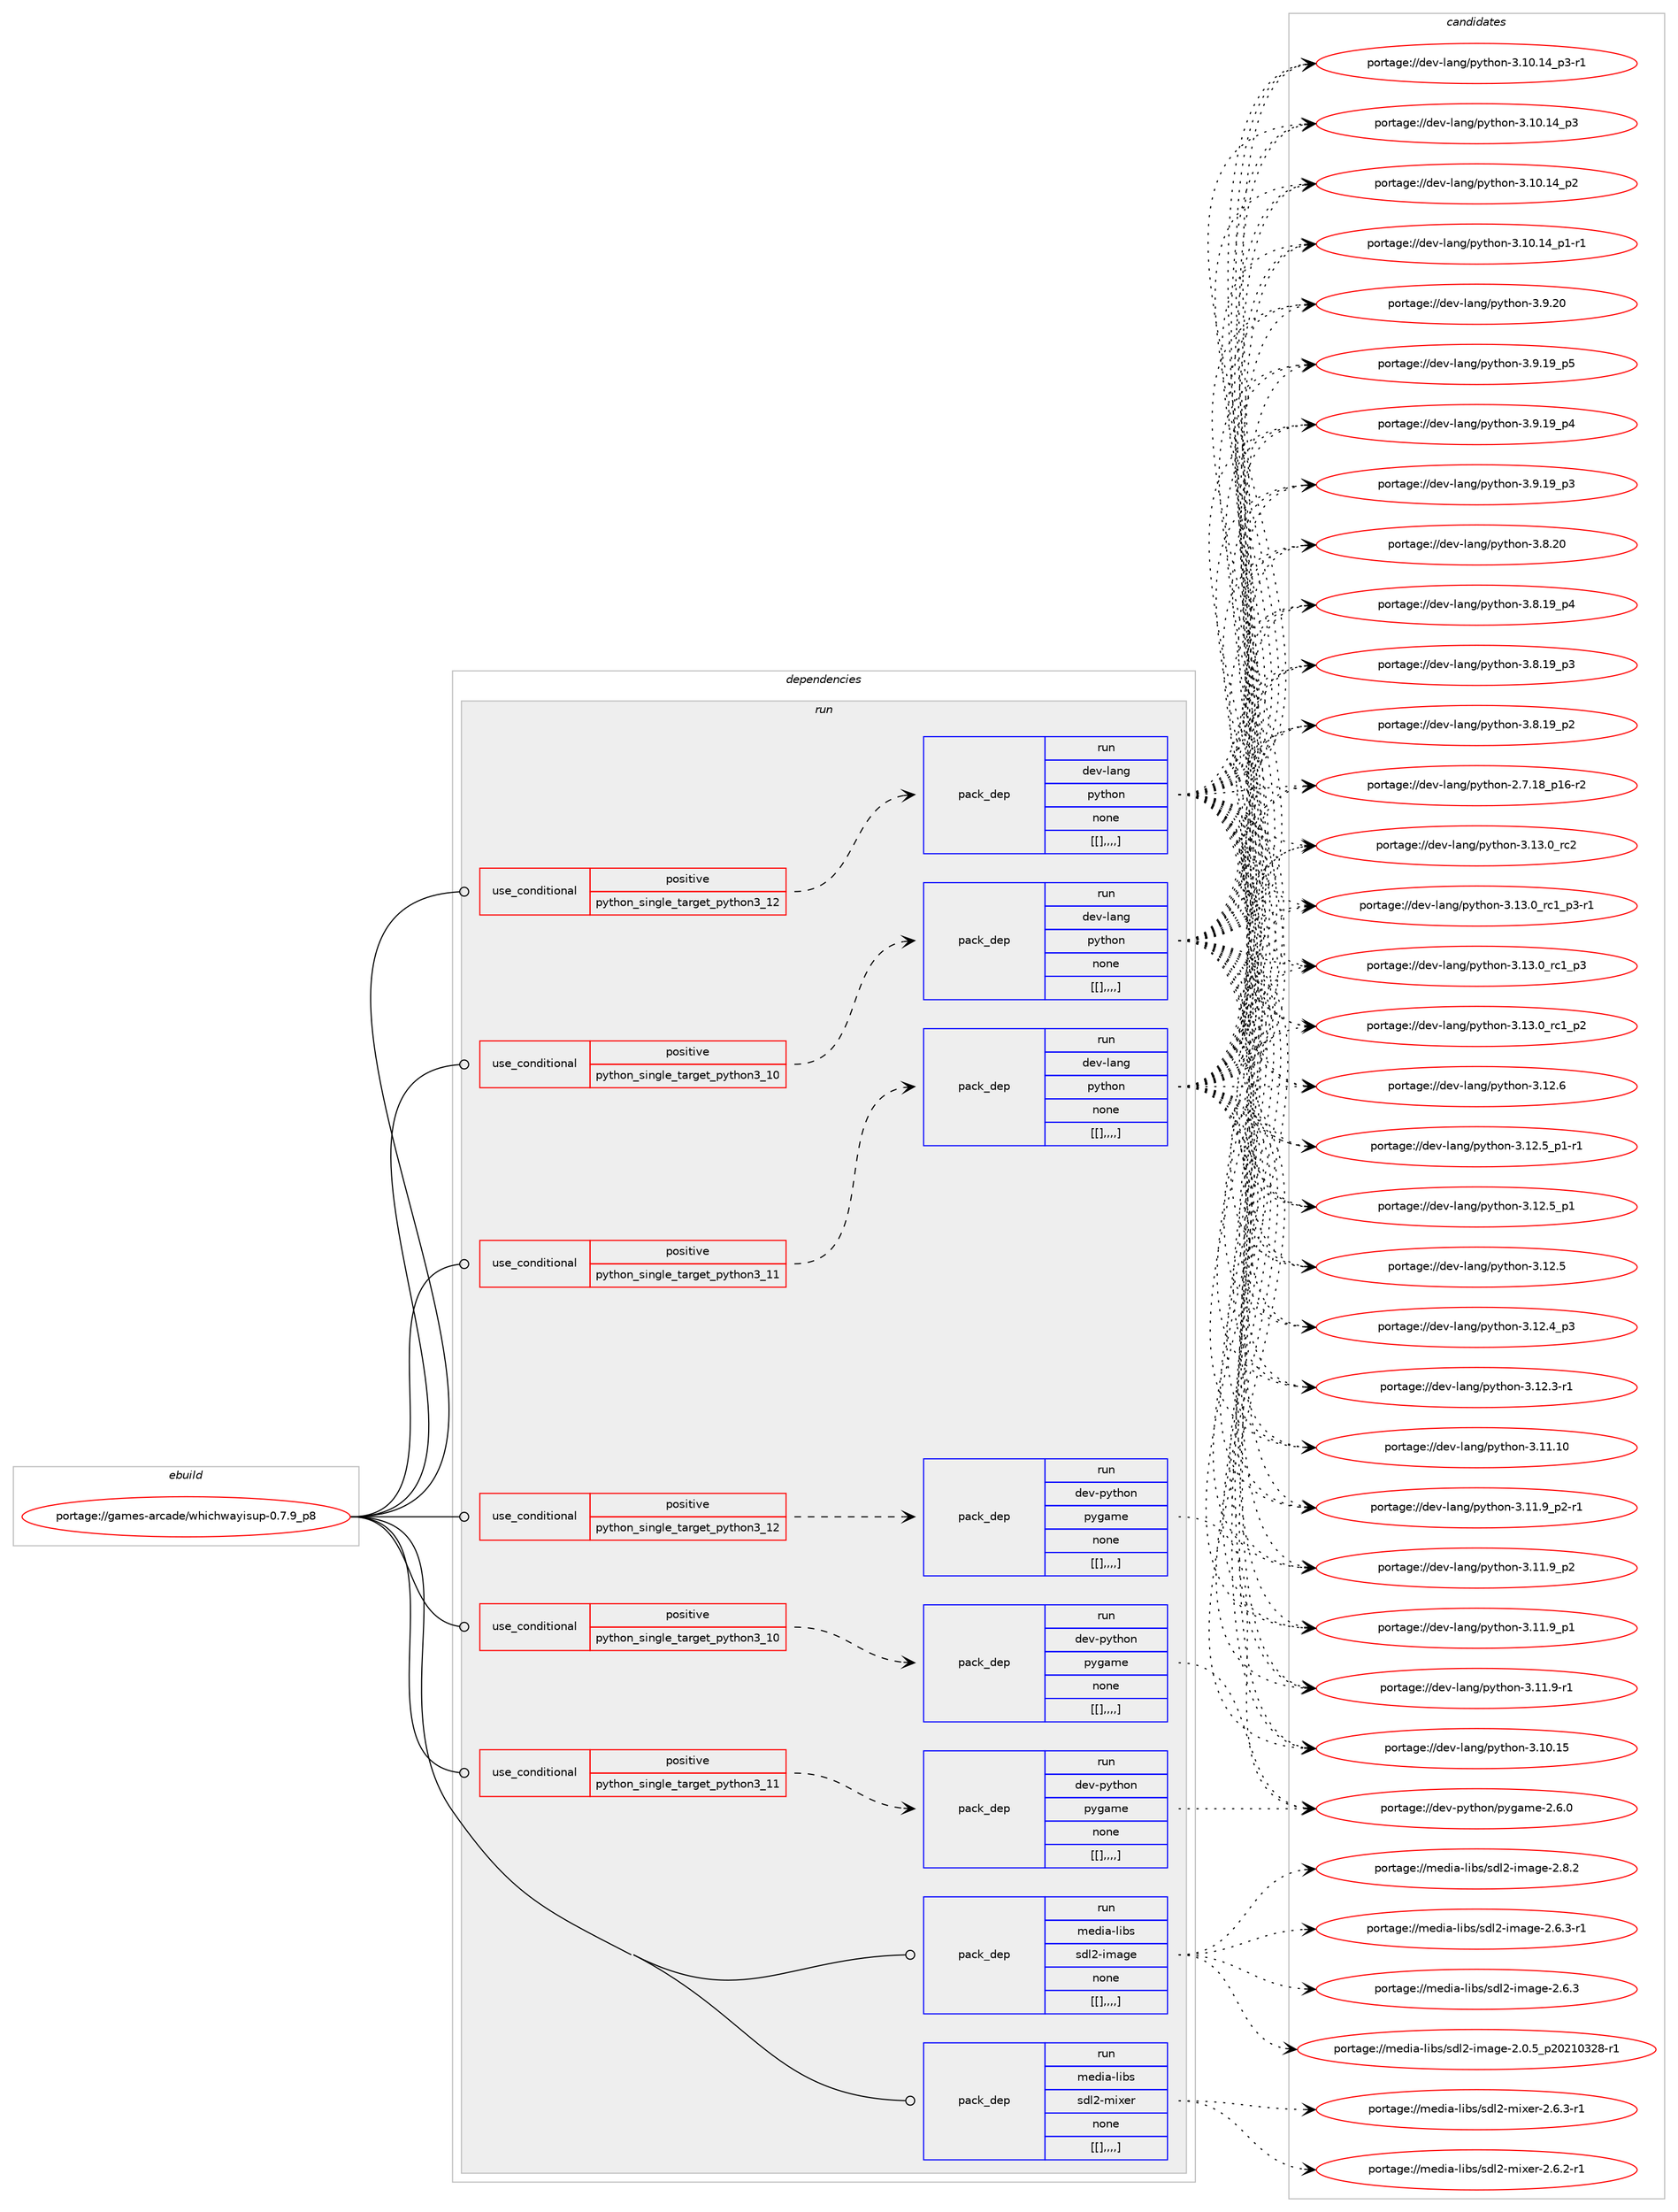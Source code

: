 digraph prolog {

# *************
# Graph options
# *************

newrank=true;
concentrate=true;
compound=true;
graph [rankdir=LR,fontname=Helvetica,fontsize=10,ranksep=1.5];#, ranksep=2.5, nodesep=0.2];
edge  [arrowhead=vee];
node  [fontname=Helvetica,fontsize=10];

# **********
# The ebuild
# **********

subgraph cluster_leftcol {
color=gray;
label=<<i>ebuild</i>>;
id [label="portage://games-arcade/whichwayisup-0.7.9_p8", color=red, width=4, href="../games-arcade/whichwayisup-0.7.9_p8.svg"];
}

# ****************
# The dependencies
# ****************

subgraph cluster_midcol {
color=gray;
label=<<i>dependencies</i>>;
subgraph cluster_compile {
fillcolor="#eeeeee";
style=filled;
label=<<i>compile</i>>;
}
subgraph cluster_compileandrun {
fillcolor="#eeeeee";
style=filled;
label=<<i>compile and run</i>>;
}
subgraph cluster_run {
fillcolor="#eeeeee";
style=filled;
label=<<i>run</i>>;
subgraph cond64754 {
dependency229251 [label=<<TABLE BORDER="0" CELLBORDER="1" CELLSPACING="0" CELLPADDING="4"><TR><TD ROWSPAN="3" CELLPADDING="10">use_conditional</TD></TR><TR><TD>positive</TD></TR><TR><TD>python_single_target_python3_10</TD></TR></TABLE>>, shape=none, color=red];
subgraph pack163025 {
dependency229252 [label=<<TABLE BORDER="0" CELLBORDER="1" CELLSPACING="0" CELLPADDING="4" WIDTH="220"><TR><TD ROWSPAN="6" CELLPADDING="30">pack_dep</TD></TR><TR><TD WIDTH="110">run</TD></TR><TR><TD>dev-lang</TD></TR><TR><TD>python</TD></TR><TR><TD>none</TD></TR><TR><TD>[[],,,,]</TD></TR></TABLE>>, shape=none, color=blue];
}
dependency229251:e -> dependency229252:w [weight=20,style="dashed",arrowhead="vee"];
}
id:e -> dependency229251:w [weight=20,style="solid",arrowhead="odot"];
subgraph cond64755 {
dependency229253 [label=<<TABLE BORDER="0" CELLBORDER="1" CELLSPACING="0" CELLPADDING="4"><TR><TD ROWSPAN="3" CELLPADDING="10">use_conditional</TD></TR><TR><TD>positive</TD></TR><TR><TD>python_single_target_python3_10</TD></TR></TABLE>>, shape=none, color=red];
subgraph pack163026 {
dependency229254 [label=<<TABLE BORDER="0" CELLBORDER="1" CELLSPACING="0" CELLPADDING="4" WIDTH="220"><TR><TD ROWSPAN="6" CELLPADDING="30">pack_dep</TD></TR><TR><TD WIDTH="110">run</TD></TR><TR><TD>dev-python</TD></TR><TR><TD>pygame</TD></TR><TR><TD>none</TD></TR><TR><TD>[[],,,,]</TD></TR></TABLE>>, shape=none, color=blue];
}
dependency229253:e -> dependency229254:w [weight=20,style="dashed",arrowhead="vee"];
}
id:e -> dependency229253:w [weight=20,style="solid",arrowhead="odot"];
subgraph cond64756 {
dependency229255 [label=<<TABLE BORDER="0" CELLBORDER="1" CELLSPACING="0" CELLPADDING="4"><TR><TD ROWSPAN="3" CELLPADDING="10">use_conditional</TD></TR><TR><TD>positive</TD></TR><TR><TD>python_single_target_python3_11</TD></TR></TABLE>>, shape=none, color=red];
subgraph pack163027 {
dependency229256 [label=<<TABLE BORDER="0" CELLBORDER="1" CELLSPACING="0" CELLPADDING="4" WIDTH="220"><TR><TD ROWSPAN="6" CELLPADDING="30">pack_dep</TD></TR><TR><TD WIDTH="110">run</TD></TR><TR><TD>dev-lang</TD></TR><TR><TD>python</TD></TR><TR><TD>none</TD></TR><TR><TD>[[],,,,]</TD></TR></TABLE>>, shape=none, color=blue];
}
dependency229255:e -> dependency229256:w [weight=20,style="dashed",arrowhead="vee"];
}
id:e -> dependency229255:w [weight=20,style="solid",arrowhead="odot"];
subgraph cond64757 {
dependency229257 [label=<<TABLE BORDER="0" CELLBORDER="1" CELLSPACING="0" CELLPADDING="4"><TR><TD ROWSPAN="3" CELLPADDING="10">use_conditional</TD></TR><TR><TD>positive</TD></TR><TR><TD>python_single_target_python3_11</TD></TR></TABLE>>, shape=none, color=red];
subgraph pack163028 {
dependency229258 [label=<<TABLE BORDER="0" CELLBORDER="1" CELLSPACING="0" CELLPADDING="4" WIDTH="220"><TR><TD ROWSPAN="6" CELLPADDING="30">pack_dep</TD></TR><TR><TD WIDTH="110">run</TD></TR><TR><TD>dev-python</TD></TR><TR><TD>pygame</TD></TR><TR><TD>none</TD></TR><TR><TD>[[],,,,]</TD></TR></TABLE>>, shape=none, color=blue];
}
dependency229257:e -> dependency229258:w [weight=20,style="dashed",arrowhead="vee"];
}
id:e -> dependency229257:w [weight=20,style="solid",arrowhead="odot"];
subgraph cond64758 {
dependency229259 [label=<<TABLE BORDER="0" CELLBORDER="1" CELLSPACING="0" CELLPADDING="4"><TR><TD ROWSPAN="3" CELLPADDING="10">use_conditional</TD></TR><TR><TD>positive</TD></TR><TR><TD>python_single_target_python3_12</TD></TR></TABLE>>, shape=none, color=red];
subgraph pack163029 {
dependency229260 [label=<<TABLE BORDER="0" CELLBORDER="1" CELLSPACING="0" CELLPADDING="4" WIDTH="220"><TR><TD ROWSPAN="6" CELLPADDING="30">pack_dep</TD></TR><TR><TD WIDTH="110">run</TD></TR><TR><TD>dev-lang</TD></TR><TR><TD>python</TD></TR><TR><TD>none</TD></TR><TR><TD>[[],,,,]</TD></TR></TABLE>>, shape=none, color=blue];
}
dependency229259:e -> dependency229260:w [weight=20,style="dashed",arrowhead="vee"];
}
id:e -> dependency229259:w [weight=20,style="solid",arrowhead="odot"];
subgraph cond64759 {
dependency229261 [label=<<TABLE BORDER="0" CELLBORDER="1" CELLSPACING="0" CELLPADDING="4"><TR><TD ROWSPAN="3" CELLPADDING="10">use_conditional</TD></TR><TR><TD>positive</TD></TR><TR><TD>python_single_target_python3_12</TD></TR></TABLE>>, shape=none, color=red];
subgraph pack163030 {
dependency229262 [label=<<TABLE BORDER="0" CELLBORDER="1" CELLSPACING="0" CELLPADDING="4" WIDTH="220"><TR><TD ROWSPAN="6" CELLPADDING="30">pack_dep</TD></TR><TR><TD WIDTH="110">run</TD></TR><TR><TD>dev-python</TD></TR><TR><TD>pygame</TD></TR><TR><TD>none</TD></TR><TR><TD>[[],,,,]</TD></TR></TABLE>>, shape=none, color=blue];
}
dependency229261:e -> dependency229262:w [weight=20,style="dashed",arrowhead="vee"];
}
id:e -> dependency229261:w [weight=20,style="solid",arrowhead="odot"];
subgraph pack163031 {
dependency229263 [label=<<TABLE BORDER="0" CELLBORDER="1" CELLSPACING="0" CELLPADDING="4" WIDTH="220"><TR><TD ROWSPAN="6" CELLPADDING="30">pack_dep</TD></TR><TR><TD WIDTH="110">run</TD></TR><TR><TD>media-libs</TD></TR><TR><TD>sdl2-image</TD></TR><TR><TD>none</TD></TR><TR><TD>[[],,,,]</TD></TR></TABLE>>, shape=none, color=blue];
}
id:e -> dependency229263:w [weight=20,style="solid",arrowhead="odot"];
subgraph pack163032 {
dependency229264 [label=<<TABLE BORDER="0" CELLBORDER="1" CELLSPACING="0" CELLPADDING="4" WIDTH="220"><TR><TD ROWSPAN="6" CELLPADDING="30">pack_dep</TD></TR><TR><TD WIDTH="110">run</TD></TR><TR><TD>media-libs</TD></TR><TR><TD>sdl2-mixer</TD></TR><TR><TD>none</TD></TR><TR><TD>[[],,,,]</TD></TR></TABLE>>, shape=none, color=blue];
}
id:e -> dependency229264:w [weight=20,style="solid",arrowhead="odot"];
}
}

# **************
# The candidates
# **************

subgraph cluster_choices {
rank=same;
color=gray;
label=<<i>candidates</i>>;

subgraph choice163025 {
color=black;
nodesep=1;
choice10010111845108971101034711212111610411111045514649514648951149950 [label="portage://dev-lang/python-3.13.0_rc2", color=red, width=4,href="../dev-lang/python-3.13.0_rc2.svg"];
choice1001011184510897110103471121211161041111104551464951464895114994995112514511449 [label="portage://dev-lang/python-3.13.0_rc1_p3-r1", color=red, width=4,href="../dev-lang/python-3.13.0_rc1_p3-r1.svg"];
choice100101118451089711010347112121116104111110455146495146489511499499511251 [label="portage://dev-lang/python-3.13.0_rc1_p3", color=red, width=4,href="../dev-lang/python-3.13.0_rc1_p3.svg"];
choice100101118451089711010347112121116104111110455146495146489511499499511250 [label="portage://dev-lang/python-3.13.0_rc1_p2", color=red, width=4,href="../dev-lang/python-3.13.0_rc1_p2.svg"];
choice10010111845108971101034711212111610411111045514649504654 [label="portage://dev-lang/python-3.12.6", color=red, width=4,href="../dev-lang/python-3.12.6.svg"];
choice1001011184510897110103471121211161041111104551464950465395112494511449 [label="portage://dev-lang/python-3.12.5_p1-r1", color=red, width=4,href="../dev-lang/python-3.12.5_p1-r1.svg"];
choice100101118451089711010347112121116104111110455146495046539511249 [label="portage://dev-lang/python-3.12.5_p1", color=red, width=4,href="../dev-lang/python-3.12.5_p1.svg"];
choice10010111845108971101034711212111610411111045514649504653 [label="portage://dev-lang/python-3.12.5", color=red, width=4,href="../dev-lang/python-3.12.5.svg"];
choice100101118451089711010347112121116104111110455146495046529511251 [label="portage://dev-lang/python-3.12.4_p3", color=red, width=4,href="../dev-lang/python-3.12.4_p3.svg"];
choice100101118451089711010347112121116104111110455146495046514511449 [label="portage://dev-lang/python-3.12.3-r1", color=red, width=4,href="../dev-lang/python-3.12.3-r1.svg"];
choice1001011184510897110103471121211161041111104551464949464948 [label="portage://dev-lang/python-3.11.10", color=red, width=4,href="../dev-lang/python-3.11.10.svg"];
choice1001011184510897110103471121211161041111104551464949465795112504511449 [label="portage://dev-lang/python-3.11.9_p2-r1", color=red, width=4,href="../dev-lang/python-3.11.9_p2-r1.svg"];
choice100101118451089711010347112121116104111110455146494946579511250 [label="portage://dev-lang/python-3.11.9_p2", color=red, width=4,href="../dev-lang/python-3.11.9_p2.svg"];
choice100101118451089711010347112121116104111110455146494946579511249 [label="portage://dev-lang/python-3.11.9_p1", color=red, width=4,href="../dev-lang/python-3.11.9_p1.svg"];
choice100101118451089711010347112121116104111110455146494946574511449 [label="portage://dev-lang/python-3.11.9-r1", color=red, width=4,href="../dev-lang/python-3.11.9-r1.svg"];
choice1001011184510897110103471121211161041111104551464948464953 [label="portage://dev-lang/python-3.10.15", color=red, width=4,href="../dev-lang/python-3.10.15.svg"];
choice100101118451089711010347112121116104111110455146494846495295112514511449 [label="portage://dev-lang/python-3.10.14_p3-r1", color=red, width=4,href="../dev-lang/python-3.10.14_p3-r1.svg"];
choice10010111845108971101034711212111610411111045514649484649529511251 [label="portage://dev-lang/python-3.10.14_p3", color=red, width=4,href="../dev-lang/python-3.10.14_p3.svg"];
choice10010111845108971101034711212111610411111045514649484649529511250 [label="portage://dev-lang/python-3.10.14_p2", color=red, width=4,href="../dev-lang/python-3.10.14_p2.svg"];
choice100101118451089711010347112121116104111110455146494846495295112494511449 [label="portage://dev-lang/python-3.10.14_p1-r1", color=red, width=4,href="../dev-lang/python-3.10.14_p1-r1.svg"];
choice10010111845108971101034711212111610411111045514657465048 [label="portage://dev-lang/python-3.9.20", color=red, width=4,href="../dev-lang/python-3.9.20.svg"];
choice100101118451089711010347112121116104111110455146574649579511253 [label="portage://dev-lang/python-3.9.19_p5", color=red, width=4,href="../dev-lang/python-3.9.19_p5.svg"];
choice100101118451089711010347112121116104111110455146574649579511252 [label="portage://dev-lang/python-3.9.19_p4", color=red, width=4,href="../dev-lang/python-3.9.19_p4.svg"];
choice100101118451089711010347112121116104111110455146574649579511251 [label="portage://dev-lang/python-3.9.19_p3", color=red, width=4,href="../dev-lang/python-3.9.19_p3.svg"];
choice10010111845108971101034711212111610411111045514656465048 [label="portage://dev-lang/python-3.8.20", color=red, width=4,href="../dev-lang/python-3.8.20.svg"];
choice100101118451089711010347112121116104111110455146564649579511252 [label="portage://dev-lang/python-3.8.19_p4", color=red, width=4,href="../dev-lang/python-3.8.19_p4.svg"];
choice100101118451089711010347112121116104111110455146564649579511251 [label="portage://dev-lang/python-3.8.19_p3", color=red, width=4,href="../dev-lang/python-3.8.19_p3.svg"];
choice100101118451089711010347112121116104111110455146564649579511250 [label="portage://dev-lang/python-3.8.19_p2", color=red, width=4,href="../dev-lang/python-3.8.19_p2.svg"];
choice100101118451089711010347112121116104111110455046554649569511249544511450 [label="portage://dev-lang/python-2.7.18_p16-r2", color=red, width=4,href="../dev-lang/python-2.7.18_p16-r2.svg"];
dependency229252:e -> choice10010111845108971101034711212111610411111045514649514648951149950:w [style=dotted,weight="100"];
dependency229252:e -> choice1001011184510897110103471121211161041111104551464951464895114994995112514511449:w [style=dotted,weight="100"];
dependency229252:e -> choice100101118451089711010347112121116104111110455146495146489511499499511251:w [style=dotted,weight="100"];
dependency229252:e -> choice100101118451089711010347112121116104111110455146495146489511499499511250:w [style=dotted,weight="100"];
dependency229252:e -> choice10010111845108971101034711212111610411111045514649504654:w [style=dotted,weight="100"];
dependency229252:e -> choice1001011184510897110103471121211161041111104551464950465395112494511449:w [style=dotted,weight="100"];
dependency229252:e -> choice100101118451089711010347112121116104111110455146495046539511249:w [style=dotted,weight="100"];
dependency229252:e -> choice10010111845108971101034711212111610411111045514649504653:w [style=dotted,weight="100"];
dependency229252:e -> choice100101118451089711010347112121116104111110455146495046529511251:w [style=dotted,weight="100"];
dependency229252:e -> choice100101118451089711010347112121116104111110455146495046514511449:w [style=dotted,weight="100"];
dependency229252:e -> choice1001011184510897110103471121211161041111104551464949464948:w [style=dotted,weight="100"];
dependency229252:e -> choice1001011184510897110103471121211161041111104551464949465795112504511449:w [style=dotted,weight="100"];
dependency229252:e -> choice100101118451089711010347112121116104111110455146494946579511250:w [style=dotted,weight="100"];
dependency229252:e -> choice100101118451089711010347112121116104111110455146494946579511249:w [style=dotted,weight="100"];
dependency229252:e -> choice100101118451089711010347112121116104111110455146494946574511449:w [style=dotted,weight="100"];
dependency229252:e -> choice1001011184510897110103471121211161041111104551464948464953:w [style=dotted,weight="100"];
dependency229252:e -> choice100101118451089711010347112121116104111110455146494846495295112514511449:w [style=dotted,weight="100"];
dependency229252:e -> choice10010111845108971101034711212111610411111045514649484649529511251:w [style=dotted,weight="100"];
dependency229252:e -> choice10010111845108971101034711212111610411111045514649484649529511250:w [style=dotted,weight="100"];
dependency229252:e -> choice100101118451089711010347112121116104111110455146494846495295112494511449:w [style=dotted,weight="100"];
dependency229252:e -> choice10010111845108971101034711212111610411111045514657465048:w [style=dotted,weight="100"];
dependency229252:e -> choice100101118451089711010347112121116104111110455146574649579511253:w [style=dotted,weight="100"];
dependency229252:e -> choice100101118451089711010347112121116104111110455146574649579511252:w [style=dotted,weight="100"];
dependency229252:e -> choice100101118451089711010347112121116104111110455146574649579511251:w [style=dotted,weight="100"];
dependency229252:e -> choice10010111845108971101034711212111610411111045514656465048:w [style=dotted,weight="100"];
dependency229252:e -> choice100101118451089711010347112121116104111110455146564649579511252:w [style=dotted,weight="100"];
dependency229252:e -> choice100101118451089711010347112121116104111110455146564649579511251:w [style=dotted,weight="100"];
dependency229252:e -> choice100101118451089711010347112121116104111110455146564649579511250:w [style=dotted,weight="100"];
dependency229252:e -> choice100101118451089711010347112121116104111110455046554649569511249544511450:w [style=dotted,weight="100"];
}
subgraph choice163026 {
color=black;
nodesep=1;
choice100101118451121211161041111104711212110397109101455046544648 [label="portage://dev-python/pygame-2.6.0", color=red, width=4,href="../dev-python/pygame-2.6.0.svg"];
dependency229254:e -> choice100101118451121211161041111104711212110397109101455046544648:w [style=dotted,weight="100"];
}
subgraph choice163027 {
color=black;
nodesep=1;
choice10010111845108971101034711212111610411111045514649514648951149950 [label="portage://dev-lang/python-3.13.0_rc2", color=red, width=4,href="../dev-lang/python-3.13.0_rc2.svg"];
choice1001011184510897110103471121211161041111104551464951464895114994995112514511449 [label="portage://dev-lang/python-3.13.0_rc1_p3-r1", color=red, width=4,href="../dev-lang/python-3.13.0_rc1_p3-r1.svg"];
choice100101118451089711010347112121116104111110455146495146489511499499511251 [label="portage://dev-lang/python-3.13.0_rc1_p3", color=red, width=4,href="../dev-lang/python-3.13.0_rc1_p3.svg"];
choice100101118451089711010347112121116104111110455146495146489511499499511250 [label="portage://dev-lang/python-3.13.0_rc1_p2", color=red, width=4,href="../dev-lang/python-3.13.0_rc1_p2.svg"];
choice10010111845108971101034711212111610411111045514649504654 [label="portage://dev-lang/python-3.12.6", color=red, width=4,href="../dev-lang/python-3.12.6.svg"];
choice1001011184510897110103471121211161041111104551464950465395112494511449 [label="portage://dev-lang/python-3.12.5_p1-r1", color=red, width=4,href="../dev-lang/python-3.12.5_p1-r1.svg"];
choice100101118451089711010347112121116104111110455146495046539511249 [label="portage://dev-lang/python-3.12.5_p1", color=red, width=4,href="../dev-lang/python-3.12.5_p1.svg"];
choice10010111845108971101034711212111610411111045514649504653 [label="portage://dev-lang/python-3.12.5", color=red, width=4,href="../dev-lang/python-3.12.5.svg"];
choice100101118451089711010347112121116104111110455146495046529511251 [label="portage://dev-lang/python-3.12.4_p3", color=red, width=4,href="../dev-lang/python-3.12.4_p3.svg"];
choice100101118451089711010347112121116104111110455146495046514511449 [label="portage://dev-lang/python-3.12.3-r1", color=red, width=4,href="../dev-lang/python-3.12.3-r1.svg"];
choice1001011184510897110103471121211161041111104551464949464948 [label="portage://dev-lang/python-3.11.10", color=red, width=4,href="../dev-lang/python-3.11.10.svg"];
choice1001011184510897110103471121211161041111104551464949465795112504511449 [label="portage://dev-lang/python-3.11.9_p2-r1", color=red, width=4,href="../dev-lang/python-3.11.9_p2-r1.svg"];
choice100101118451089711010347112121116104111110455146494946579511250 [label="portage://dev-lang/python-3.11.9_p2", color=red, width=4,href="../dev-lang/python-3.11.9_p2.svg"];
choice100101118451089711010347112121116104111110455146494946579511249 [label="portage://dev-lang/python-3.11.9_p1", color=red, width=4,href="../dev-lang/python-3.11.9_p1.svg"];
choice100101118451089711010347112121116104111110455146494946574511449 [label="portage://dev-lang/python-3.11.9-r1", color=red, width=4,href="../dev-lang/python-3.11.9-r1.svg"];
choice1001011184510897110103471121211161041111104551464948464953 [label="portage://dev-lang/python-3.10.15", color=red, width=4,href="../dev-lang/python-3.10.15.svg"];
choice100101118451089711010347112121116104111110455146494846495295112514511449 [label="portage://dev-lang/python-3.10.14_p3-r1", color=red, width=4,href="../dev-lang/python-3.10.14_p3-r1.svg"];
choice10010111845108971101034711212111610411111045514649484649529511251 [label="portage://dev-lang/python-3.10.14_p3", color=red, width=4,href="../dev-lang/python-3.10.14_p3.svg"];
choice10010111845108971101034711212111610411111045514649484649529511250 [label="portage://dev-lang/python-3.10.14_p2", color=red, width=4,href="../dev-lang/python-3.10.14_p2.svg"];
choice100101118451089711010347112121116104111110455146494846495295112494511449 [label="portage://dev-lang/python-3.10.14_p1-r1", color=red, width=4,href="../dev-lang/python-3.10.14_p1-r1.svg"];
choice10010111845108971101034711212111610411111045514657465048 [label="portage://dev-lang/python-3.9.20", color=red, width=4,href="../dev-lang/python-3.9.20.svg"];
choice100101118451089711010347112121116104111110455146574649579511253 [label="portage://dev-lang/python-3.9.19_p5", color=red, width=4,href="../dev-lang/python-3.9.19_p5.svg"];
choice100101118451089711010347112121116104111110455146574649579511252 [label="portage://dev-lang/python-3.9.19_p4", color=red, width=4,href="../dev-lang/python-3.9.19_p4.svg"];
choice100101118451089711010347112121116104111110455146574649579511251 [label="portage://dev-lang/python-3.9.19_p3", color=red, width=4,href="../dev-lang/python-3.9.19_p3.svg"];
choice10010111845108971101034711212111610411111045514656465048 [label="portage://dev-lang/python-3.8.20", color=red, width=4,href="../dev-lang/python-3.8.20.svg"];
choice100101118451089711010347112121116104111110455146564649579511252 [label="portage://dev-lang/python-3.8.19_p4", color=red, width=4,href="../dev-lang/python-3.8.19_p4.svg"];
choice100101118451089711010347112121116104111110455146564649579511251 [label="portage://dev-lang/python-3.8.19_p3", color=red, width=4,href="../dev-lang/python-3.8.19_p3.svg"];
choice100101118451089711010347112121116104111110455146564649579511250 [label="portage://dev-lang/python-3.8.19_p2", color=red, width=4,href="../dev-lang/python-3.8.19_p2.svg"];
choice100101118451089711010347112121116104111110455046554649569511249544511450 [label="portage://dev-lang/python-2.7.18_p16-r2", color=red, width=4,href="../dev-lang/python-2.7.18_p16-r2.svg"];
dependency229256:e -> choice10010111845108971101034711212111610411111045514649514648951149950:w [style=dotted,weight="100"];
dependency229256:e -> choice1001011184510897110103471121211161041111104551464951464895114994995112514511449:w [style=dotted,weight="100"];
dependency229256:e -> choice100101118451089711010347112121116104111110455146495146489511499499511251:w [style=dotted,weight="100"];
dependency229256:e -> choice100101118451089711010347112121116104111110455146495146489511499499511250:w [style=dotted,weight="100"];
dependency229256:e -> choice10010111845108971101034711212111610411111045514649504654:w [style=dotted,weight="100"];
dependency229256:e -> choice1001011184510897110103471121211161041111104551464950465395112494511449:w [style=dotted,weight="100"];
dependency229256:e -> choice100101118451089711010347112121116104111110455146495046539511249:w [style=dotted,weight="100"];
dependency229256:e -> choice10010111845108971101034711212111610411111045514649504653:w [style=dotted,weight="100"];
dependency229256:e -> choice100101118451089711010347112121116104111110455146495046529511251:w [style=dotted,weight="100"];
dependency229256:e -> choice100101118451089711010347112121116104111110455146495046514511449:w [style=dotted,weight="100"];
dependency229256:e -> choice1001011184510897110103471121211161041111104551464949464948:w [style=dotted,weight="100"];
dependency229256:e -> choice1001011184510897110103471121211161041111104551464949465795112504511449:w [style=dotted,weight="100"];
dependency229256:e -> choice100101118451089711010347112121116104111110455146494946579511250:w [style=dotted,weight="100"];
dependency229256:e -> choice100101118451089711010347112121116104111110455146494946579511249:w [style=dotted,weight="100"];
dependency229256:e -> choice100101118451089711010347112121116104111110455146494946574511449:w [style=dotted,weight="100"];
dependency229256:e -> choice1001011184510897110103471121211161041111104551464948464953:w [style=dotted,weight="100"];
dependency229256:e -> choice100101118451089711010347112121116104111110455146494846495295112514511449:w [style=dotted,weight="100"];
dependency229256:e -> choice10010111845108971101034711212111610411111045514649484649529511251:w [style=dotted,weight="100"];
dependency229256:e -> choice10010111845108971101034711212111610411111045514649484649529511250:w [style=dotted,weight="100"];
dependency229256:e -> choice100101118451089711010347112121116104111110455146494846495295112494511449:w [style=dotted,weight="100"];
dependency229256:e -> choice10010111845108971101034711212111610411111045514657465048:w [style=dotted,weight="100"];
dependency229256:e -> choice100101118451089711010347112121116104111110455146574649579511253:w [style=dotted,weight="100"];
dependency229256:e -> choice100101118451089711010347112121116104111110455146574649579511252:w [style=dotted,weight="100"];
dependency229256:e -> choice100101118451089711010347112121116104111110455146574649579511251:w [style=dotted,weight="100"];
dependency229256:e -> choice10010111845108971101034711212111610411111045514656465048:w [style=dotted,weight="100"];
dependency229256:e -> choice100101118451089711010347112121116104111110455146564649579511252:w [style=dotted,weight="100"];
dependency229256:e -> choice100101118451089711010347112121116104111110455146564649579511251:w [style=dotted,weight="100"];
dependency229256:e -> choice100101118451089711010347112121116104111110455146564649579511250:w [style=dotted,weight="100"];
dependency229256:e -> choice100101118451089711010347112121116104111110455046554649569511249544511450:w [style=dotted,weight="100"];
}
subgraph choice163028 {
color=black;
nodesep=1;
choice100101118451121211161041111104711212110397109101455046544648 [label="portage://dev-python/pygame-2.6.0", color=red, width=4,href="../dev-python/pygame-2.6.0.svg"];
dependency229258:e -> choice100101118451121211161041111104711212110397109101455046544648:w [style=dotted,weight="100"];
}
subgraph choice163029 {
color=black;
nodesep=1;
choice10010111845108971101034711212111610411111045514649514648951149950 [label="portage://dev-lang/python-3.13.0_rc2", color=red, width=4,href="../dev-lang/python-3.13.0_rc2.svg"];
choice1001011184510897110103471121211161041111104551464951464895114994995112514511449 [label="portage://dev-lang/python-3.13.0_rc1_p3-r1", color=red, width=4,href="../dev-lang/python-3.13.0_rc1_p3-r1.svg"];
choice100101118451089711010347112121116104111110455146495146489511499499511251 [label="portage://dev-lang/python-3.13.0_rc1_p3", color=red, width=4,href="../dev-lang/python-3.13.0_rc1_p3.svg"];
choice100101118451089711010347112121116104111110455146495146489511499499511250 [label="portage://dev-lang/python-3.13.0_rc1_p2", color=red, width=4,href="../dev-lang/python-3.13.0_rc1_p2.svg"];
choice10010111845108971101034711212111610411111045514649504654 [label="portage://dev-lang/python-3.12.6", color=red, width=4,href="../dev-lang/python-3.12.6.svg"];
choice1001011184510897110103471121211161041111104551464950465395112494511449 [label="portage://dev-lang/python-3.12.5_p1-r1", color=red, width=4,href="../dev-lang/python-3.12.5_p1-r1.svg"];
choice100101118451089711010347112121116104111110455146495046539511249 [label="portage://dev-lang/python-3.12.5_p1", color=red, width=4,href="../dev-lang/python-3.12.5_p1.svg"];
choice10010111845108971101034711212111610411111045514649504653 [label="portage://dev-lang/python-3.12.5", color=red, width=4,href="../dev-lang/python-3.12.5.svg"];
choice100101118451089711010347112121116104111110455146495046529511251 [label="portage://dev-lang/python-3.12.4_p3", color=red, width=4,href="../dev-lang/python-3.12.4_p3.svg"];
choice100101118451089711010347112121116104111110455146495046514511449 [label="portage://dev-lang/python-3.12.3-r1", color=red, width=4,href="../dev-lang/python-3.12.3-r1.svg"];
choice1001011184510897110103471121211161041111104551464949464948 [label="portage://dev-lang/python-3.11.10", color=red, width=4,href="../dev-lang/python-3.11.10.svg"];
choice1001011184510897110103471121211161041111104551464949465795112504511449 [label="portage://dev-lang/python-3.11.9_p2-r1", color=red, width=4,href="../dev-lang/python-3.11.9_p2-r1.svg"];
choice100101118451089711010347112121116104111110455146494946579511250 [label="portage://dev-lang/python-3.11.9_p2", color=red, width=4,href="../dev-lang/python-3.11.9_p2.svg"];
choice100101118451089711010347112121116104111110455146494946579511249 [label="portage://dev-lang/python-3.11.9_p1", color=red, width=4,href="../dev-lang/python-3.11.9_p1.svg"];
choice100101118451089711010347112121116104111110455146494946574511449 [label="portage://dev-lang/python-3.11.9-r1", color=red, width=4,href="../dev-lang/python-3.11.9-r1.svg"];
choice1001011184510897110103471121211161041111104551464948464953 [label="portage://dev-lang/python-3.10.15", color=red, width=4,href="../dev-lang/python-3.10.15.svg"];
choice100101118451089711010347112121116104111110455146494846495295112514511449 [label="portage://dev-lang/python-3.10.14_p3-r1", color=red, width=4,href="../dev-lang/python-3.10.14_p3-r1.svg"];
choice10010111845108971101034711212111610411111045514649484649529511251 [label="portage://dev-lang/python-3.10.14_p3", color=red, width=4,href="../dev-lang/python-3.10.14_p3.svg"];
choice10010111845108971101034711212111610411111045514649484649529511250 [label="portage://dev-lang/python-3.10.14_p2", color=red, width=4,href="../dev-lang/python-3.10.14_p2.svg"];
choice100101118451089711010347112121116104111110455146494846495295112494511449 [label="portage://dev-lang/python-3.10.14_p1-r1", color=red, width=4,href="../dev-lang/python-3.10.14_p1-r1.svg"];
choice10010111845108971101034711212111610411111045514657465048 [label="portage://dev-lang/python-3.9.20", color=red, width=4,href="../dev-lang/python-3.9.20.svg"];
choice100101118451089711010347112121116104111110455146574649579511253 [label="portage://dev-lang/python-3.9.19_p5", color=red, width=4,href="../dev-lang/python-3.9.19_p5.svg"];
choice100101118451089711010347112121116104111110455146574649579511252 [label="portage://dev-lang/python-3.9.19_p4", color=red, width=4,href="../dev-lang/python-3.9.19_p4.svg"];
choice100101118451089711010347112121116104111110455146574649579511251 [label="portage://dev-lang/python-3.9.19_p3", color=red, width=4,href="../dev-lang/python-3.9.19_p3.svg"];
choice10010111845108971101034711212111610411111045514656465048 [label="portage://dev-lang/python-3.8.20", color=red, width=4,href="../dev-lang/python-3.8.20.svg"];
choice100101118451089711010347112121116104111110455146564649579511252 [label="portage://dev-lang/python-3.8.19_p4", color=red, width=4,href="../dev-lang/python-3.8.19_p4.svg"];
choice100101118451089711010347112121116104111110455146564649579511251 [label="portage://dev-lang/python-3.8.19_p3", color=red, width=4,href="../dev-lang/python-3.8.19_p3.svg"];
choice100101118451089711010347112121116104111110455146564649579511250 [label="portage://dev-lang/python-3.8.19_p2", color=red, width=4,href="../dev-lang/python-3.8.19_p2.svg"];
choice100101118451089711010347112121116104111110455046554649569511249544511450 [label="portage://dev-lang/python-2.7.18_p16-r2", color=red, width=4,href="../dev-lang/python-2.7.18_p16-r2.svg"];
dependency229260:e -> choice10010111845108971101034711212111610411111045514649514648951149950:w [style=dotted,weight="100"];
dependency229260:e -> choice1001011184510897110103471121211161041111104551464951464895114994995112514511449:w [style=dotted,weight="100"];
dependency229260:e -> choice100101118451089711010347112121116104111110455146495146489511499499511251:w [style=dotted,weight="100"];
dependency229260:e -> choice100101118451089711010347112121116104111110455146495146489511499499511250:w [style=dotted,weight="100"];
dependency229260:e -> choice10010111845108971101034711212111610411111045514649504654:w [style=dotted,weight="100"];
dependency229260:e -> choice1001011184510897110103471121211161041111104551464950465395112494511449:w [style=dotted,weight="100"];
dependency229260:e -> choice100101118451089711010347112121116104111110455146495046539511249:w [style=dotted,weight="100"];
dependency229260:e -> choice10010111845108971101034711212111610411111045514649504653:w [style=dotted,weight="100"];
dependency229260:e -> choice100101118451089711010347112121116104111110455146495046529511251:w [style=dotted,weight="100"];
dependency229260:e -> choice100101118451089711010347112121116104111110455146495046514511449:w [style=dotted,weight="100"];
dependency229260:e -> choice1001011184510897110103471121211161041111104551464949464948:w [style=dotted,weight="100"];
dependency229260:e -> choice1001011184510897110103471121211161041111104551464949465795112504511449:w [style=dotted,weight="100"];
dependency229260:e -> choice100101118451089711010347112121116104111110455146494946579511250:w [style=dotted,weight="100"];
dependency229260:e -> choice100101118451089711010347112121116104111110455146494946579511249:w [style=dotted,weight="100"];
dependency229260:e -> choice100101118451089711010347112121116104111110455146494946574511449:w [style=dotted,weight="100"];
dependency229260:e -> choice1001011184510897110103471121211161041111104551464948464953:w [style=dotted,weight="100"];
dependency229260:e -> choice100101118451089711010347112121116104111110455146494846495295112514511449:w [style=dotted,weight="100"];
dependency229260:e -> choice10010111845108971101034711212111610411111045514649484649529511251:w [style=dotted,weight="100"];
dependency229260:e -> choice10010111845108971101034711212111610411111045514649484649529511250:w [style=dotted,weight="100"];
dependency229260:e -> choice100101118451089711010347112121116104111110455146494846495295112494511449:w [style=dotted,weight="100"];
dependency229260:e -> choice10010111845108971101034711212111610411111045514657465048:w [style=dotted,weight="100"];
dependency229260:e -> choice100101118451089711010347112121116104111110455146574649579511253:w [style=dotted,weight="100"];
dependency229260:e -> choice100101118451089711010347112121116104111110455146574649579511252:w [style=dotted,weight="100"];
dependency229260:e -> choice100101118451089711010347112121116104111110455146574649579511251:w [style=dotted,weight="100"];
dependency229260:e -> choice10010111845108971101034711212111610411111045514656465048:w [style=dotted,weight="100"];
dependency229260:e -> choice100101118451089711010347112121116104111110455146564649579511252:w [style=dotted,weight="100"];
dependency229260:e -> choice100101118451089711010347112121116104111110455146564649579511251:w [style=dotted,weight="100"];
dependency229260:e -> choice100101118451089711010347112121116104111110455146564649579511250:w [style=dotted,weight="100"];
dependency229260:e -> choice100101118451089711010347112121116104111110455046554649569511249544511450:w [style=dotted,weight="100"];
}
subgraph choice163030 {
color=black;
nodesep=1;
choice100101118451121211161041111104711212110397109101455046544648 [label="portage://dev-python/pygame-2.6.0", color=red, width=4,href="../dev-python/pygame-2.6.0.svg"];
dependency229262:e -> choice100101118451121211161041111104711212110397109101455046544648:w [style=dotted,weight="100"];
}
subgraph choice163031 {
color=black;
nodesep=1;
choice10910110010597451081059811547115100108504510510997103101455046564650 [label="portage://media-libs/sdl2-image-2.8.2", color=red, width=4,href="../media-libs/sdl2-image-2.8.2.svg"];
choice109101100105974510810598115471151001085045105109971031014550465446514511449 [label="portage://media-libs/sdl2-image-2.6.3-r1", color=red, width=4,href="../media-libs/sdl2-image-2.6.3-r1.svg"];
choice10910110010597451081059811547115100108504510510997103101455046544651 [label="portage://media-libs/sdl2-image-2.6.3", color=red, width=4,href="../media-libs/sdl2-image-2.6.3.svg"];
choice109101100105974510810598115471151001085045105109971031014550464846539511250485049485150564511449 [label="portage://media-libs/sdl2-image-2.0.5_p20210328-r1", color=red, width=4,href="../media-libs/sdl2-image-2.0.5_p20210328-r1.svg"];
dependency229263:e -> choice10910110010597451081059811547115100108504510510997103101455046564650:w [style=dotted,weight="100"];
dependency229263:e -> choice109101100105974510810598115471151001085045105109971031014550465446514511449:w [style=dotted,weight="100"];
dependency229263:e -> choice10910110010597451081059811547115100108504510510997103101455046544651:w [style=dotted,weight="100"];
dependency229263:e -> choice109101100105974510810598115471151001085045105109971031014550464846539511250485049485150564511449:w [style=dotted,weight="100"];
}
subgraph choice163032 {
color=black;
nodesep=1;
choice1091011001059745108105981154711510010850451091051201011144550465446514511449 [label="portage://media-libs/sdl2-mixer-2.6.3-r1", color=red, width=4,href="../media-libs/sdl2-mixer-2.6.3-r1.svg"];
choice1091011001059745108105981154711510010850451091051201011144550465446504511449 [label="portage://media-libs/sdl2-mixer-2.6.2-r1", color=red, width=4,href="../media-libs/sdl2-mixer-2.6.2-r1.svg"];
dependency229264:e -> choice1091011001059745108105981154711510010850451091051201011144550465446514511449:w [style=dotted,weight="100"];
dependency229264:e -> choice1091011001059745108105981154711510010850451091051201011144550465446504511449:w [style=dotted,weight="100"];
}
}

}
